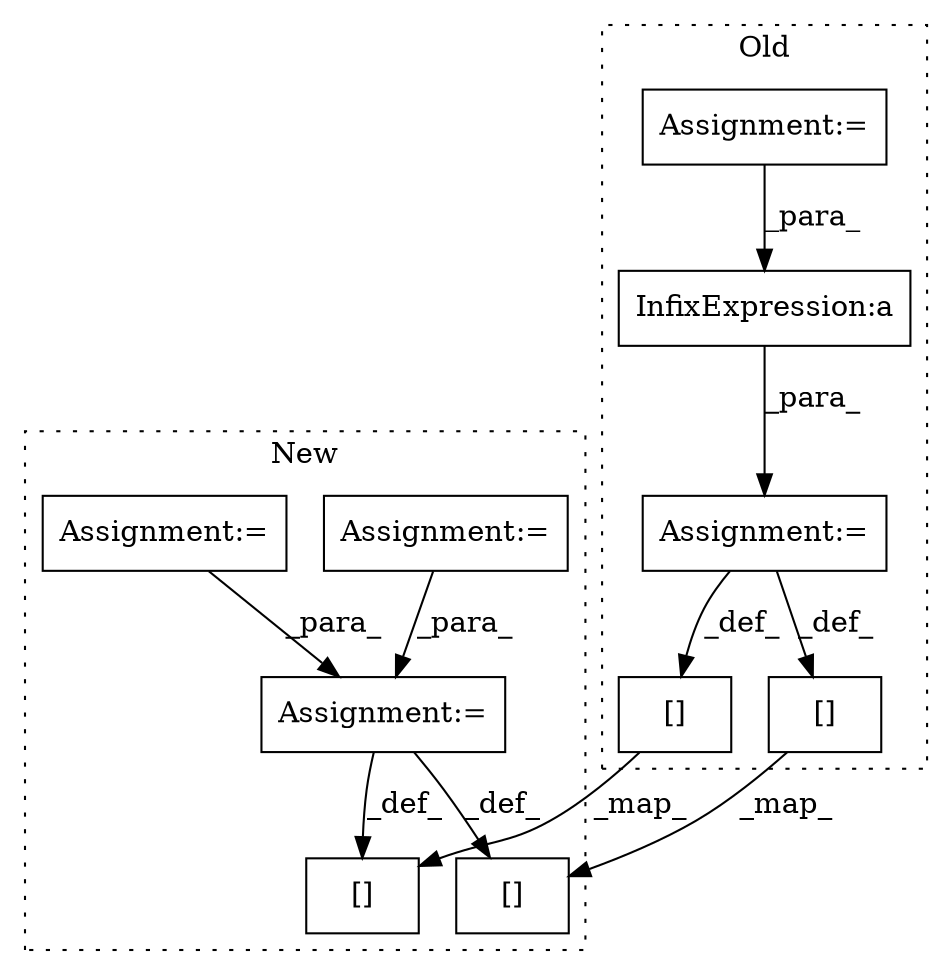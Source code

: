 digraph G {
subgraph cluster0 {
1 [label="[]" a="2" s="16127,16203" l="22,2" shape="box"];
4 [label="Assignment:=" a="7" s="14723" l="1" shape="box"];
6 [label="[]" a="2" s="15921,15997" l="22,2" shape="box"];
9 [label="Assignment:=" a="7" s="15500" l="1" shape="box"];
10 [label="InfixExpression:a" a="27" s="15519" l="3" shape="box"];
label = "Old";
style="dotted";
}
subgraph cluster1 {
2 [label="[]" a="2" s="11173,11249" l="22,2" shape="box"];
3 [label="Assignment:=" a="7" s="10535" l="1" shape="box"];
5 [label="[]" a="2" s="10967,11043" l="22,2" shape="box"];
7 [label="Assignment:=" a="7" s="10437" l="1" shape="box"];
8 [label="Assignment:=" a="7" s="10231" l="1" shape="box"];
label = "New";
style="dotted";
}
1 -> 2 [label="_map_"];
3 -> 2 [label="_def_"];
3 -> 5 [label="_def_"];
4 -> 10 [label="_para_"];
6 -> 5 [label="_map_"];
7 -> 3 [label="_para_"];
8 -> 3 [label="_para_"];
9 -> 1 [label="_def_"];
9 -> 6 [label="_def_"];
10 -> 9 [label="_para_"];
}